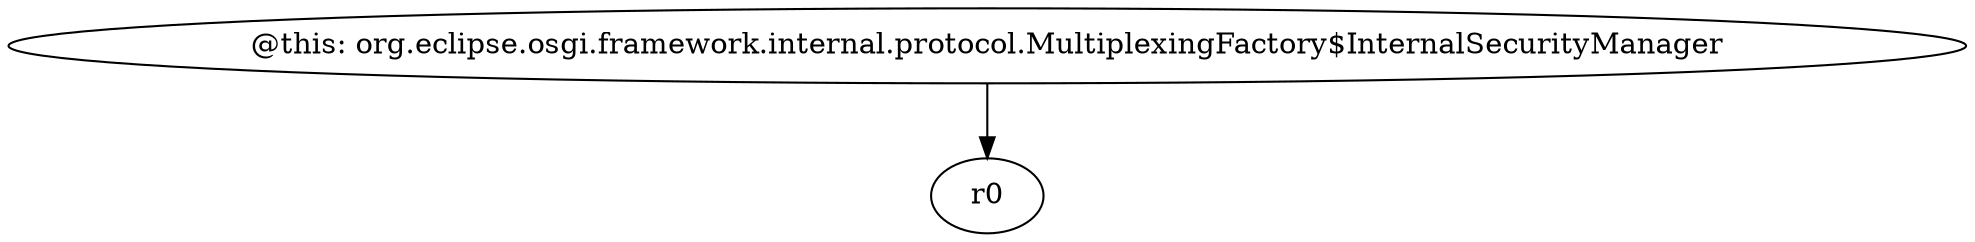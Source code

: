 digraph g {
0[label="@this: org.eclipse.osgi.framework.internal.protocol.MultiplexingFactory$InternalSecurityManager"]
1[label="r0"]
0->1[label=""]
}